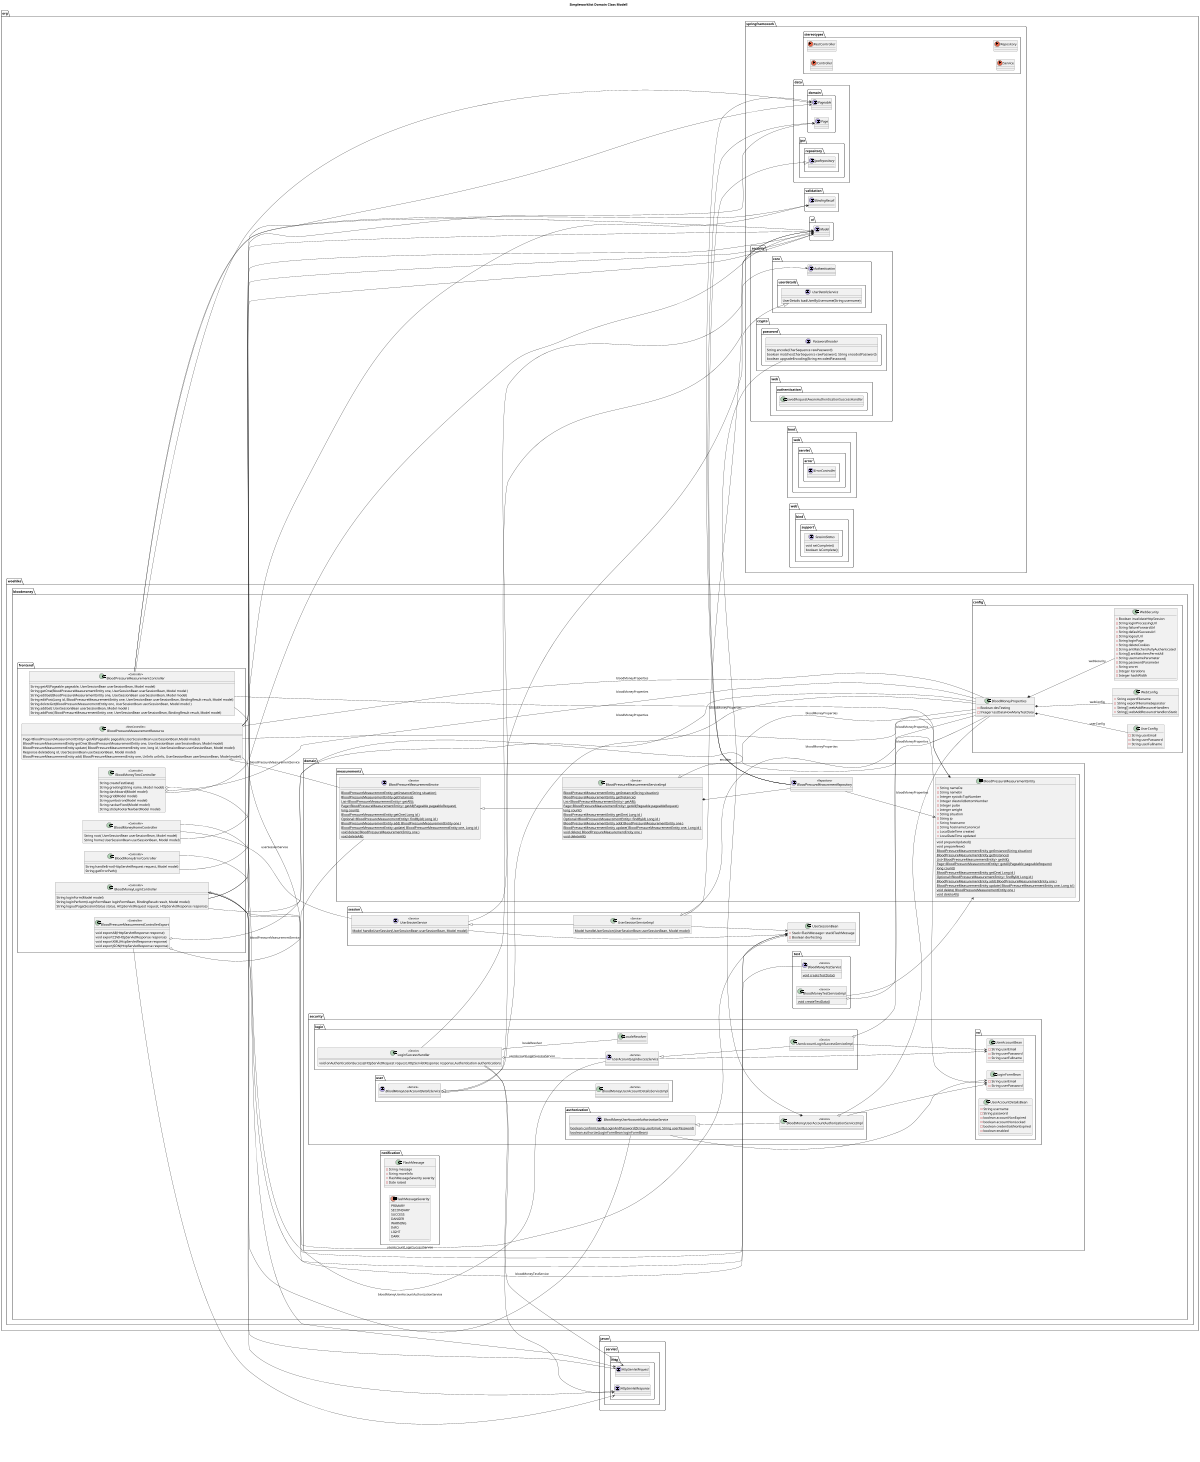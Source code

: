 @startuml


title Simpleworklist Domain Class Modell
'https://plantuml.com/class-diagram

left to right direction
'top to bottom direction

scale 1200 width

package javax.servlet.http {
  interface HttpServletRequest {}
  interface HttpServletResponse {}
}

package org.springframework {

  package org.springframework.stereotypes {
    annotation Controller {}
    annotation RestController {}
    annotation Service {}
    annotation Repository {}
  }
  package org.springframework.data {
    package org.springframework.data.domain {
       interface Page {}
       interface Pageable {}
    }
    package org.springframework.data.jpa.repository {
      interface JpaRepository {}
    }
  }
  package org.springframework.security {
    package org.springframework.security.core {
        interface Authentication {}
        package org.springframework.security.core.userdetails {
          interface UserDetailsService {
              UserDetails loadUserByUsername(String username)
          }
        }
    }
    package org.springframework.security.crypto.password {
      interface PasswordEncoder {
          String encode(CharSequence rawPassword)
          boolean matches(CharSequence rawPassword, String encodedPassword)
          boolean upgradeEncoding(String encodedPassword)
      }
    }
    package org.springframework.security.web.authentication {
      class SavedRequestAwareAuthenticationSuccessHandler {}
    }
  }
  package org.springframework.validation {
    interface BindingResult {}
  }
  package org.springframework.ui {
     interface Model {}
  }
  package org.springframework.boot.web.servlet.error {
    interface ErrorController {}
  }
  package org.springframework.web.bind.support {
    interface SessionStatus {
      void setComplete()
      boolean isComplete()
    }
  }
}
package org.woehlke.bloodmoney {
  package org.woehlke.bloodmoney.config {
    class UserConfig {
       - String userEmail
       - String userPassword
       - String userFullname
    }
    class WebConfig {
        - String exportFilename
        - String exportFilenameSeparator
        - String[] webAddResourceHandlers
        - String[] webAddResourceHandlersStatic
    }
    class WebSecurity {
        - Boolean invalidateHttpSession
        - String loginProcessingUrl
        - String failureForwardUrl
        - String defaultSuccessUrl
        - String logoutUrl
        - String loginPage
        - String deleteCookies
        - String antMatchersFullyAuthenticated
        - String[] antMatchersPermitAll
        - String usernameParameter
        - String passwordParameter
        - String secret
        - Integer iterations
        - Integer hashWidth
    }
    class BloodMoneyProperties {
        - Boolean devTesting
        - Integer testDataHowManyTestData
    }
    BloodMoneyProperties *-- UserConfig: userConfig
    BloodMoneyProperties *-- WebConfig: webConfig
    BloodMoneyProperties *-- WebSecurity: webSecurity
  }

  package org.woehlke.bloodmoney.domain {
      package org.woehlke.bloodmoney.domain.security.vo {

            class LoginFormBean {
                - String userEmail
                - String userPassword
            }
            class UserAccountBean {
                - String userEmail
                - String userPassword
                - String userFullname
            }
            class UserAccountDetailsBean {
               - String username
               - String password
               - boolean accountNonExpired
               - boolean accountNonLocked
               - boolean credentialsNonExpired
               - boolean enabled
            }
      }
      package org.woehlke.bloodmoney.domain.security.authorization {
        interface BloodMoneyUserAccountAuthorizationService {
          {static} boolean confirmUserByLoginAndPassword(String userEmail, String userPassword)
          {static} boolean authorize(LoginFormBean loginFormBean)
        }
        class BloodMoneyUserAccountAuthorizationServiceImpl << Service >> {}
        BloodMoneyUserAccountAuthorizationService <|-- BloodMoneyUserAccountAuthorizationServiceImpl
        BloodMoneyUserAccountAuthorizationServiceImpl o-- BloodMoneyProperties: bloodMoneyProperties
        BloodMoneyUserAccountAuthorizationServiceImpl *-- PasswordEncoder: encoder
        BloodMoneyUserAccountAuthorizationService --> LoginFormBean
        BloodMoneyUserAccountAuthorizationServiceImpl --> LoginFormBean
      }
      package org.woehlke.bloodmoney.domain.security.login {
        class LoginSuccessHandler << Service >> {
          void onAuthenticationSuccess(HttpServletRequest request,HttpServletResponse response,Authentication authentication)
        }
        LoginSuccessHandler --> HttpServletRequest
        LoginSuccessHandler --> HttpServletResponse
        LoginSuccessHandler --> Authentication
        interface UserAccountLoginSuccessService << Service >> {}
        class UserAccountLoginSuccessServiceImpl  << Service >> {}
        UserAccountLoginSuccessService <|-- UserAccountLoginSuccessServiceImpl
        UserAccountLoginSuccessServiceImpl o-- BloodMoneyProperties: bloodMoneyProperties
        LoginSuccessHandler o-- UserAccountLoginSuccessService : userAccountLoginSuccessService
        LoginSuccessHandler o-- LocaleResolver : localeResolver
        UserAccountLoginSuccessService --> UserAccountBean
        UserAccountLoginSuccessServiceImpl --> UserAccountBean
      }
      package org.woehlke.bloodmoney.domain.security.user {
        interface BloodMoneyUserAccountDetailsService << Service >> {
        }
        class BloodMoneyUserAccountDetailsServiceImpl  << Service >> {
        }
        UserDetailsService <|-- BloodMoneyUserAccountDetailsService
        BloodMoneyUserAccountDetailsService <|-- BloodMoneyUserAccountDetailsServiceImpl
        BloodMoneyUserAccountDetailsService o-- BloodMoneyProperties: bloodMoneyProperties
      }
      package org.woehlke.bloodmoney.domain.session {
        class UserSessionBean {
          - Stack<FlashMessage> stackFlashMessage
          - Boolean devTesting
        }
        interface UserSessionService << Service >> {
          {static} Model handleUserSession(UserSessionBean userSessionBean, Model model)
        }
        class UserSessionServiceImpl  << Service >> {
            {static} Model handleUserSession(UserSessionBean userSessionBean, Model model)
        }
        UserSessionService <|-- UserSessionServiceImpl
        UserSessionServiceImpl o-- BloodMoneyProperties: bloodMoneyProperties
        UserSessionService --> UserSessionBean
        UserSessionServiceImpl --> UserSessionBean
        UserSessionService --> Model
        UserSessionServiceImpl --> Model
      }
      package org.woehlke.bloodmoney.domain.measurements {

            entity BloodPressureMeasurementEntity {
                 - String nameDe
                 - String nameEn
                 - Integer systolicTopNumber
                 - Integer diastolicBottomNumber
                 - Integer pulse
                 - Integer weight
                 - String situation
                 - String ip
                 - String hostname
                 - String hostnameCanonical
                 - LocalDateTime created
                 - LocalDateTime updated
                 void prepareUpdated()
                 void prepareNew()
                 {static} BloodPressureMeasurementEntity getInstance(String situation)
                 {static} BloodPressureMeasurementEntity getInstance()
                 {static} List<BloodPressureMeasurementEntity> getAll();
                 {static} Page<BloodPressureMeasurementEntity> getAll(Pageable pageableRequest)
                 {static} long count()
                 {static} BloodPressureMeasurementEntity getOne( Long id )
                 {static} Optional<BloodPressureMeasurementEntity> findById( Long id )
                 {static} BloodPressureMeasurementEntity add( BloodPressureMeasurementEntity one )
                 {static} BloodPressureMeasurementEntity update( BloodPressureMeasurementEntity one, Long id )
                 {static} void delete( BloodPressureMeasurementEntity one )
                 {static} void deleteAll()
            }
            interface BloodPressureMeasurementService << Service >> {
               {static} BloodPressureMeasurementEntity getInstance(String situation)
               {static} BloodPressureMeasurementEntity getInstance()
               {static} List<BloodPressureMeasurementEntity> getAll();
               {static} Page<BloodPressureMeasurementEntity> getAll(Pageable pageableRequest)
               {static} long count()
               {static} BloodPressureMeasurementEntity getOne( Long id )
               {static} Optional<BloodPressureMeasurementEntity> findById( Long id )
               {static} BloodPressureMeasurementEntity add( BloodPressureMeasurementEntity one )
               {static} BloodPressureMeasurementEntity update( BloodPressureMeasurementEntity one, Long id )
               {static} void delete( BloodPressureMeasurementEntity one )
               {static} void deleteAll()
            }
            class BloodPressureMeasurementServiceImpl << Service >> {
               {static} BloodPressureMeasurementEntity getInstance(String situation)
               {static} BloodPressureMeasurementEntity getInstance()
               {static} List<BloodPressureMeasurementEntity> getAll();
               {static} Page<BloodPressureMeasurementEntity> getAll(Pageable pageableRequest)
               {static} long count()
               {static} BloodPressureMeasurementEntity getOne( Long id )
               {static} Optional<BloodPressureMeasurementEntity> findById( Long id )
               {static} BloodPressureMeasurementEntity add( BloodPressureMeasurementEntity one )
               {static} BloodPressureMeasurementEntity update( BloodPressureMeasurementEntity one, Long id )
               {static} void delete( BloodPressureMeasurementEntity one )
               {static} void deleteAll()
            }
            interface BloodPressureMeasurementRepository << Repository >> {
            }
            JpaRepository <|-- BloodPressureMeasurementRepository
            BloodPressureMeasurementService <|-- BloodPressureMeasurementServiceImpl
            BloodPressureMeasurementServiceImpl *-- BloodPressureMeasurementRepository
            BloodPressureMeasurementServiceImpl o-- BloodMoneyProperties: bloodMoneyProperties
            BloodPressureMeasurementRepository --> BloodPressureMeasurementEntity
            BloodPressureMeasurementRepository --> Page
            BloodPressureMeasurementRepository --> Pageable
      }
      package org.woehlke.bloodmoney.domain.test {

        interface BloodMoneyTestService << Service >> {
          {static} void createTestData()
        }
        class BloodMoneyTestServiceImpl << Service >> {
          {static} void createTestData()
        }
        BloodMoneyTestServiceImpl o-- BloodMoneyProperties: bloodMoneyProperties
        BloodMoneyTestServiceImpl --> BloodPressureMeasurementEntity
      }
      package org.woehlke.bloodmoney.domain.notification {

          class FlashMessage {
            - String message
            - String moreInfo
            - FlashMessageSeverity severity
            - Date raised
          }
          enum FlashMessageSeverity {
              PRIMARY
              SECONDARY
              SUCCESS
              DANGER
              WARNING
              INFO
              LIGHT
              DARK
          }
      }
    }
    package org.woehlke.bloodmoney.frontend {
      class BloodMoneyErrorController << Controller >> {
        String handleError(HttpServletRequest request, Model model)
        String getErrorPath()
      }
      BloodMoneyErrorController --> HttpServletRequest
      BloodMoneyErrorController --> Model
      class BloodMoneyHomeController << Controller >> {
        String root( UserSessionBean userSessionBean, Model model)
        String home( UserSessionBean userSessionBean, Model model)
      }
      BloodMoneyHomeController --> UserSessionBean
      BloodMoneyHomeController --> Model
      class BloodMoneyLoginController << Controller >> {
        String loginForm(Model model)
        String loginPerform(LoginFormBean loginFormBean, BindingResult result, Model model)
        String logoutPage(SessionStatus status, HttpServletRequest request, HttpServletResponse response)
      }
      BloodMoneyLoginController --> Model
      BloodMoneyLoginController --> LoginFormBean
      BloodMoneyLoginController --> BindingResult
      BloodMoneyLoginController --> HttpServletRequest
      BloodMoneyLoginController --> HttpServletResponse
      class BloodMoneyTestController << Controller >> {
        String createTestData()
        String greeting(String name, Model model)
        String dashboard(Model model)
        String grid(Model model)
        String jumbotron(Model model)
        String navbarFixed(Model model)
        String stickyFooterNavbar(Model model)
      }
      BloodMoneyTestController --> Model
      class BloodPressureMeasurementController << Controller >> {
        String getAll(Pageable pageable, UserSessionBean userSessionBean, Model model)
        String getOne(BloodPressureMeasurementEntity one, UserSessionBean userSessionBean, Model model )
        String editGet(BloodPressureMeasurementEntity one, UserSessionBean userSessionBean, Model model)
        String editPost(Long id, BloodPressureMeasurementEntity one, UserSessionBean userSessionBean, BindingResult result, Model model)
        String deleteGet(BloodPressureMeasurementEntity one, UserSessionBean userSessionBean, Model model )
        String addGet( UserSessionBean userSessionBean, Model model )
        String addPost( BloodPressureMeasurementEntity one, UserSessionBean userSessionBean, BindingResult result, Model model)
      }
      BloodPressureMeasurementController --> BloodPressureMeasurementEntity
      BloodPressureMeasurementController --> UserSessionBean
      BloodPressureMeasurementController --> Pageable
      BloodPressureMeasurementController --> Model
      BloodPressureMeasurementController --> BindingResult
      class BloodPressureMeasurementControllerExport << Controller >> {
        void exportAll(HttpServletResponse response)
        void exportCSV(HttpServletResponse response)
        void exportXML(HttpServletResponse response)
        void exportJSON(HttpServletResponse response)
      }
      BloodPressureMeasurementControllerExport --> HttpServletResponse
      class BloodPressureMeasurementResource << RestController >> {
        Page<BloodPressureMeasurementEntity> getAll(Pageable pageable,UserSessionBean userSessionBean,Model model)
        BloodPressureMeasurementEntity getOne( BloodPressureMeasurementEntity one, UserSessionBean userSessionBean, Model model)
        BloodPressureMeasurementEntity update( BloodPressureMeasurementEntity one, long id, UserSessionBean userSessionBean, Model model)
        Response delete(long id, UserSessionBean userSessionBean, Model model)
        BloodPressureMeasurementEntity add( BloodPressureMeasurementEntity one, UriInfo uriInfo, UserSessionBean userSessionBean, Model model)
      }
      BloodPressureMeasurementResource --> BloodPressureMeasurementEntity
      BloodPressureMeasurementResource --> UserSessionBean
      BloodPressureMeasurementResource --> Page
      BloodPressureMeasurementResource --> Pageable
      BloodPressureMeasurementResource --> Model

      BloodMoneyHomeController O-- UserSessionService: userSessionService
      BloodMoneyLoginController o-- UserAccountLoginSuccessService: userAccountLoginSuccessService
      BloodMoneyLoginController o-- BloodMoneyUserAccountAuthorizationService: bloodMoneyUserAccountAuthorizationService
      BloodMoneyTestController o-- BloodMoneyTestService: bloodMoneyTestService
      BloodMoneyTestController o-- BloodMoneyProperties: bloodMoneyProperties
      BloodPressureMeasurementControllerExport o-- BloodPressureMeasurementService: bloodPressureMeasurementService
      BloodPressureMeasurementControllerExport o-- BloodMoneyProperties: bloodMoneyProperties
      BloodPressureMeasurementResource o-- BloodPressureMeasurementService: bloodPressureMeasurementService
      BloodPressureMeasurementResource o-- BloodMoneyProperties: bloodMoneyProperties
    }
}

@enduml
